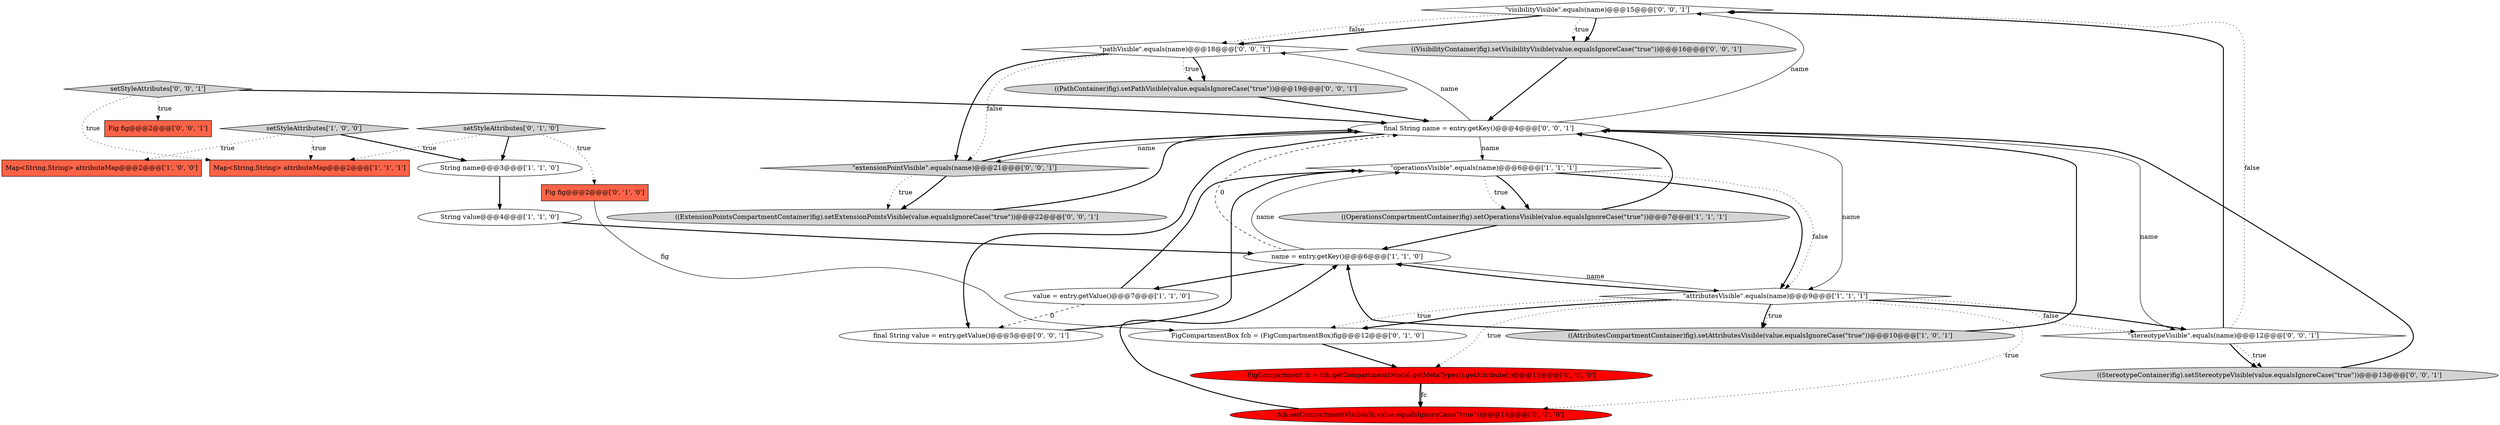 digraph {
17 [style = filled, label = "\"visibilityVisible\".equals(name)@@@15@@@['0', '0', '1']", fillcolor = white, shape = diamond image = "AAA0AAABBB3BBB"];
9 [style = filled, label = "Map<String,String> attributeMap@@@2@@@['1', '1', '1']", fillcolor = tomato, shape = box image = "AAA0AAABBB1BBB"];
5 [style = filled, label = "String name@@@3@@@['1', '1', '0']", fillcolor = white, shape = ellipse image = "AAA0AAABBB1BBB"];
2 [style = filled, label = "((OperationsCompartmentContainer)fig).setOperationsVisible(value.equalsIgnoreCase(\"true\"))@@@7@@@['1', '1', '1']", fillcolor = lightgray, shape = ellipse image = "AAA0AAABBB1BBB"];
24 [style = filled, label = "Fig fig@@@2@@@['0', '0', '1']", fillcolor = tomato, shape = box image = "AAA0AAABBB3BBB"];
26 [style = filled, label = "\"pathVisible\".equals(name)@@@18@@@['0', '0', '1']", fillcolor = white, shape = diamond image = "AAA0AAABBB3BBB"];
7 [style = filled, label = "\"operationsVisible\".equals(name)@@@6@@@['1', '1', '1']", fillcolor = white, shape = diamond image = "AAA0AAABBB1BBB"];
18 [style = filled, label = "setStyleAttributes['0', '0', '1']", fillcolor = lightgray, shape = diamond image = "AAA0AAABBB3BBB"];
12 [style = filled, label = "FigCompartment fc = fcb.getCompartment(Model.getMetaTypes().getAttribute())@@@13@@@['0', '1', '0']", fillcolor = red, shape = ellipse image = "AAA1AAABBB2BBB"];
3 [style = filled, label = "String value@@@4@@@['1', '1', '0']", fillcolor = white, shape = ellipse image = "AAA0AAABBB1BBB"];
4 [style = filled, label = "Map<String,String> attributeMap@@@2@@@['1', '0', '0']", fillcolor = tomato, shape = box image = "AAA0AAABBB1BBB"];
22 [style = filled, label = "((PathContainer)fig).setPathVisible(value.equalsIgnoreCase(\"true\"))@@@19@@@['0', '0', '1']", fillcolor = lightgray, shape = ellipse image = "AAA0AAABBB3BBB"];
8 [style = filled, label = "setStyleAttributes['1', '0', '0']", fillcolor = lightgray, shape = diamond image = "AAA0AAABBB1BBB"];
21 [style = filled, label = "\"extensionPointVisible\".equals(name)@@@21@@@['0', '0', '1']", fillcolor = lightgray, shape = diamond image = "AAA0AAABBB3BBB"];
20 [style = filled, label = "((StereotypeContainer)fig).setStereotypeVisible(value.equalsIgnoreCase(\"true\"))@@@13@@@['0', '0', '1']", fillcolor = lightgray, shape = ellipse image = "AAA0AAABBB3BBB"];
23 [style = filled, label = "((VisibilityContainer)fig).setVisibilityVisible(value.equalsIgnoreCase(\"true\"))@@@16@@@['0', '0', '1']", fillcolor = lightgray, shape = ellipse image = "AAA0AAABBB3BBB"];
16 [style = filled, label = "final String name = entry.getKey()@@@4@@@['0', '0', '1']", fillcolor = white, shape = ellipse image = "AAA0AAABBB3BBB"];
25 [style = filled, label = "final String value = entry.getValue()@@@5@@@['0', '0', '1']", fillcolor = white, shape = ellipse image = "AAA0AAABBB3BBB"];
1 [style = filled, label = "\"attributesVisible\".equals(name)@@@9@@@['1', '1', '1']", fillcolor = white, shape = diamond image = "AAA0AAABBB1BBB"];
27 [style = filled, label = "((ExtensionPointsCompartmentContainer)fig).setExtensionPointsVisible(value.equalsIgnoreCase(\"true\"))@@@22@@@['0', '0', '1']", fillcolor = lightgray, shape = ellipse image = "AAA0AAABBB3BBB"];
15 [style = filled, label = "FigCompartmentBox fcb = (FigCompartmentBox)fig@@@12@@@['0', '1', '0']", fillcolor = white, shape = ellipse image = "AAA0AAABBB2BBB"];
11 [style = filled, label = "Fig fig@@@2@@@['0', '1', '0']", fillcolor = tomato, shape = box image = "AAA0AAABBB2BBB"];
10 [style = filled, label = "name = entry.getKey()@@@6@@@['1', '1', '0']", fillcolor = white, shape = ellipse image = "AAA0AAABBB1BBB"];
14 [style = filled, label = "setStyleAttributes['0', '1', '0']", fillcolor = lightgray, shape = diamond image = "AAA0AAABBB2BBB"];
6 [style = filled, label = "value = entry.getValue()@@@7@@@['1', '1', '0']", fillcolor = white, shape = ellipse image = "AAA0AAABBB1BBB"];
0 [style = filled, label = "((AttributesCompartmentContainer)fig).setAttributesVisible(value.equalsIgnoreCase(\"true\"))@@@10@@@['1', '0', '1']", fillcolor = lightgray, shape = ellipse image = "AAA0AAABBB1BBB"];
13 [style = filled, label = "fcb.setCompartmentVisible(fc,value.equalsIgnoreCase(\"true\"))@@@14@@@['0', '1', '0']", fillcolor = red, shape = ellipse image = "AAA1AAABBB2BBB"];
19 [style = filled, label = "\"stereotypeVisible\".equals(name)@@@12@@@['0', '0', '1']", fillcolor = white, shape = diamond image = "AAA0AAABBB3BBB"];
5->3 [style = bold, label=""];
13->10 [style = bold, label=""];
7->2 [style = dotted, label="true"];
0->16 [style = bold, label=""];
23->16 [style = bold, label=""];
17->26 [style = bold, label=""];
7->1 [style = bold, label=""];
21->27 [style = bold, label=""];
22->16 [style = bold, label=""];
12->13 [style = solid, label="fc"];
19->20 [style = dotted, label="true"];
1->15 [style = bold, label=""];
19->20 [style = bold, label=""];
18->24 [style = dotted, label="true"];
16->19 [style = solid, label="name"];
21->27 [style = dotted, label="true"];
16->25 [style = bold, label=""];
10->7 [style = solid, label="name"];
1->0 [style = bold, label=""];
19->17 [style = bold, label=""];
19->17 [style = dotted, label="false"];
27->16 [style = bold, label=""];
10->1 [style = solid, label="name"];
11->15 [style = solid, label="fig"];
2->10 [style = bold, label=""];
25->7 [style = bold, label=""];
26->22 [style = dotted, label="true"];
26->21 [style = dotted, label="false"];
10->6 [style = bold, label=""];
17->23 [style = bold, label=""];
16->26 [style = solid, label="name"];
8->4 [style = dotted, label="true"];
26->22 [style = bold, label=""];
1->19 [style = dotted, label="false"];
16->21 [style = solid, label="name"];
17->23 [style = dotted, label="true"];
26->21 [style = bold, label=""];
1->13 [style = dotted, label="true"];
3->10 [style = bold, label=""];
12->13 [style = bold, label=""];
0->10 [style = bold, label=""];
18->16 [style = bold, label=""];
20->16 [style = bold, label=""];
8->5 [style = bold, label=""];
6->25 [style = dashed, label="0"];
7->2 [style = bold, label=""];
16->17 [style = solid, label="name"];
1->15 [style = dotted, label="true"];
1->12 [style = dotted, label="true"];
18->9 [style = dotted, label="true"];
17->26 [style = dotted, label="false"];
21->16 [style = bold, label=""];
14->11 [style = dotted, label="true"];
15->12 [style = bold, label=""];
1->0 [style = dotted, label="true"];
8->9 [style = dotted, label="true"];
14->9 [style = dotted, label="true"];
10->16 [style = dashed, label="0"];
7->1 [style = dotted, label="false"];
6->7 [style = bold, label=""];
1->19 [style = bold, label=""];
1->10 [style = bold, label=""];
16->1 [style = solid, label="name"];
16->7 [style = solid, label="name"];
14->5 [style = bold, label=""];
2->16 [style = bold, label=""];
}
